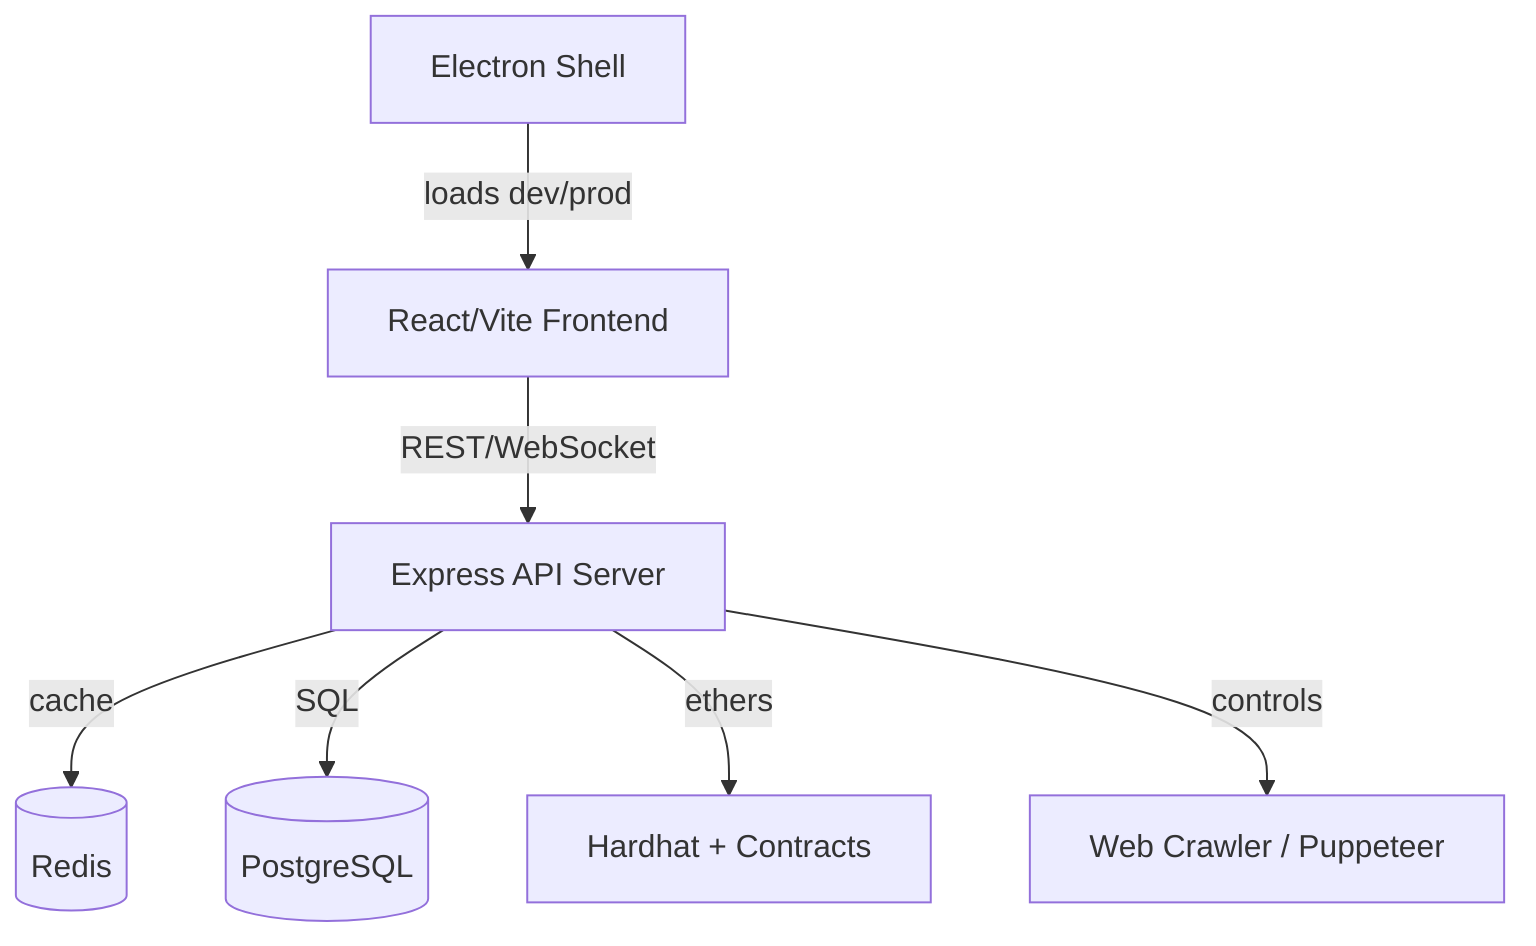 flowchart TD
  Frontend["React/Vite Frontend"]
  Electron["Electron Shell"]
  API["Express API Server"]
  DB[(PostgreSQL)]
  Redis[(Redis)]
  Chain["Hardhat + Contracts"]
  Crawler["Web Crawler / Puppeteer"]
  Frontend -->|REST/WebSocket| API
  Electron -->|loads dev/prod| Frontend
  API -->|cache| Redis
  API -->|SQL| DB
  API -->|ethers| Chain
  API -->|controls| Crawler